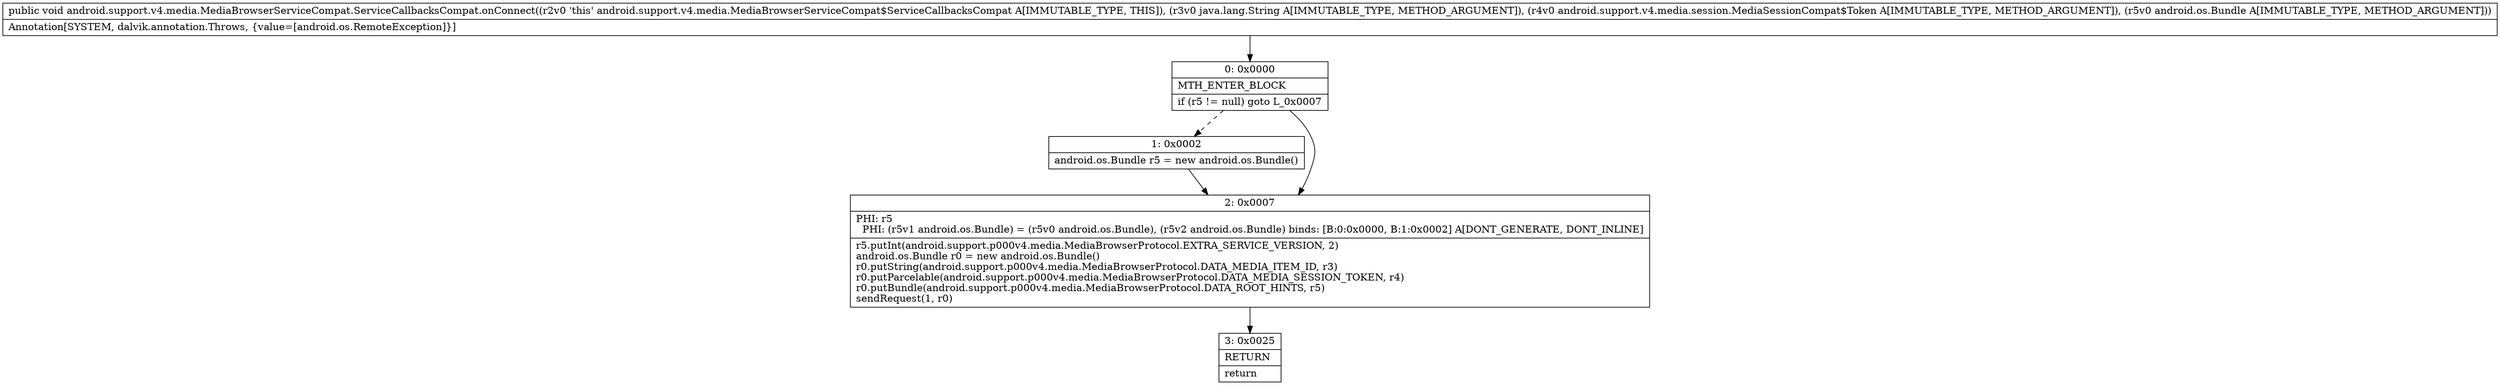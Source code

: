 digraph "CFG forandroid.support.v4.media.MediaBrowserServiceCompat.ServiceCallbacksCompat.onConnect(Ljava\/lang\/String;Landroid\/support\/v4\/media\/session\/MediaSessionCompat$Token;Landroid\/os\/Bundle;)V" {
Node_0 [shape=record,label="{0\:\ 0x0000|MTH_ENTER_BLOCK\l|if (r5 != null) goto L_0x0007\l}"];
Node_1 [shape=record,label="{1\:\ 0x0002|android.os.Bundle r5 = new android.os.Bundle()\l}"];
Node_2 [shape=record,label="{2\:\ 0x0007|PHI: r5 \l  PHI: (r5v1 android.os.Bundle) = (r5v0 android.os.Bundle), (r5v2 android.os.Bundle) binds: [B:0:0x0000, B:1:0x0002] A[DONT_GENERATE, DONT_INLINE]\l|r5.putInt(android.support.p000v4.media.MediaBrowserProtocol.EXTRA_SERVICE_VERSION, 2)\landroid.os.Bundle r0 = new android.os.Bundle()\lr0.putString(android.support.p000v4.media.MediaBrowserProtocol.DATA_MEDIA_ITEM_ID, r3)\lr0.putParcelable(android.support.p000v4.media.MediaBrowserProtocol.DATA_MEDIA_SESSION_TOKEN, r4)\lr0.putBundle(android.support.p000v4.media.MediaBrowserProtocol.DATA_ROOT_HINTS, r5)\lsendRequest(1, r0)\l}"];
Node_3 [shape=record,label="{3\:\ 0x0025|RETURN\l|return\l}"];
MethodNode[shape=record,label="{public void android.support.v4.media.MediaBrowserServiceCompat.ServiceCallbacksCompat.onConnect((r2v0 'this' android.support.v4.media.MediaBrowserServiceCompat$ServiceCallbacksCompat A[IMMUTABLE_TYPE, THIS]), (r3v0 java.lang.String A[IMMUTABLE_TYPE, METHOD_ARGUMENT]), (r4v0 android.support.v4.media.session.MediaSessionCompat$Token A[IMMUTABLE_TYPE, METHOD_ARGUMENT]), (r5v0 android.os.Bundle A[IMMUTABLE_TYPE, METHOD_ARGUMENT]))  | Annotation[SYSTEM, dalvik.annotation.Throws, \{value=[android.os.RemoteException]\}]\l}"];
MethodNode -> Node_0;
Node_0 -> Node_1[style=dashed];
Node_0 -> Node_2;
Node_1 -> Node_2;
Node_2 -> Node_3;
}

